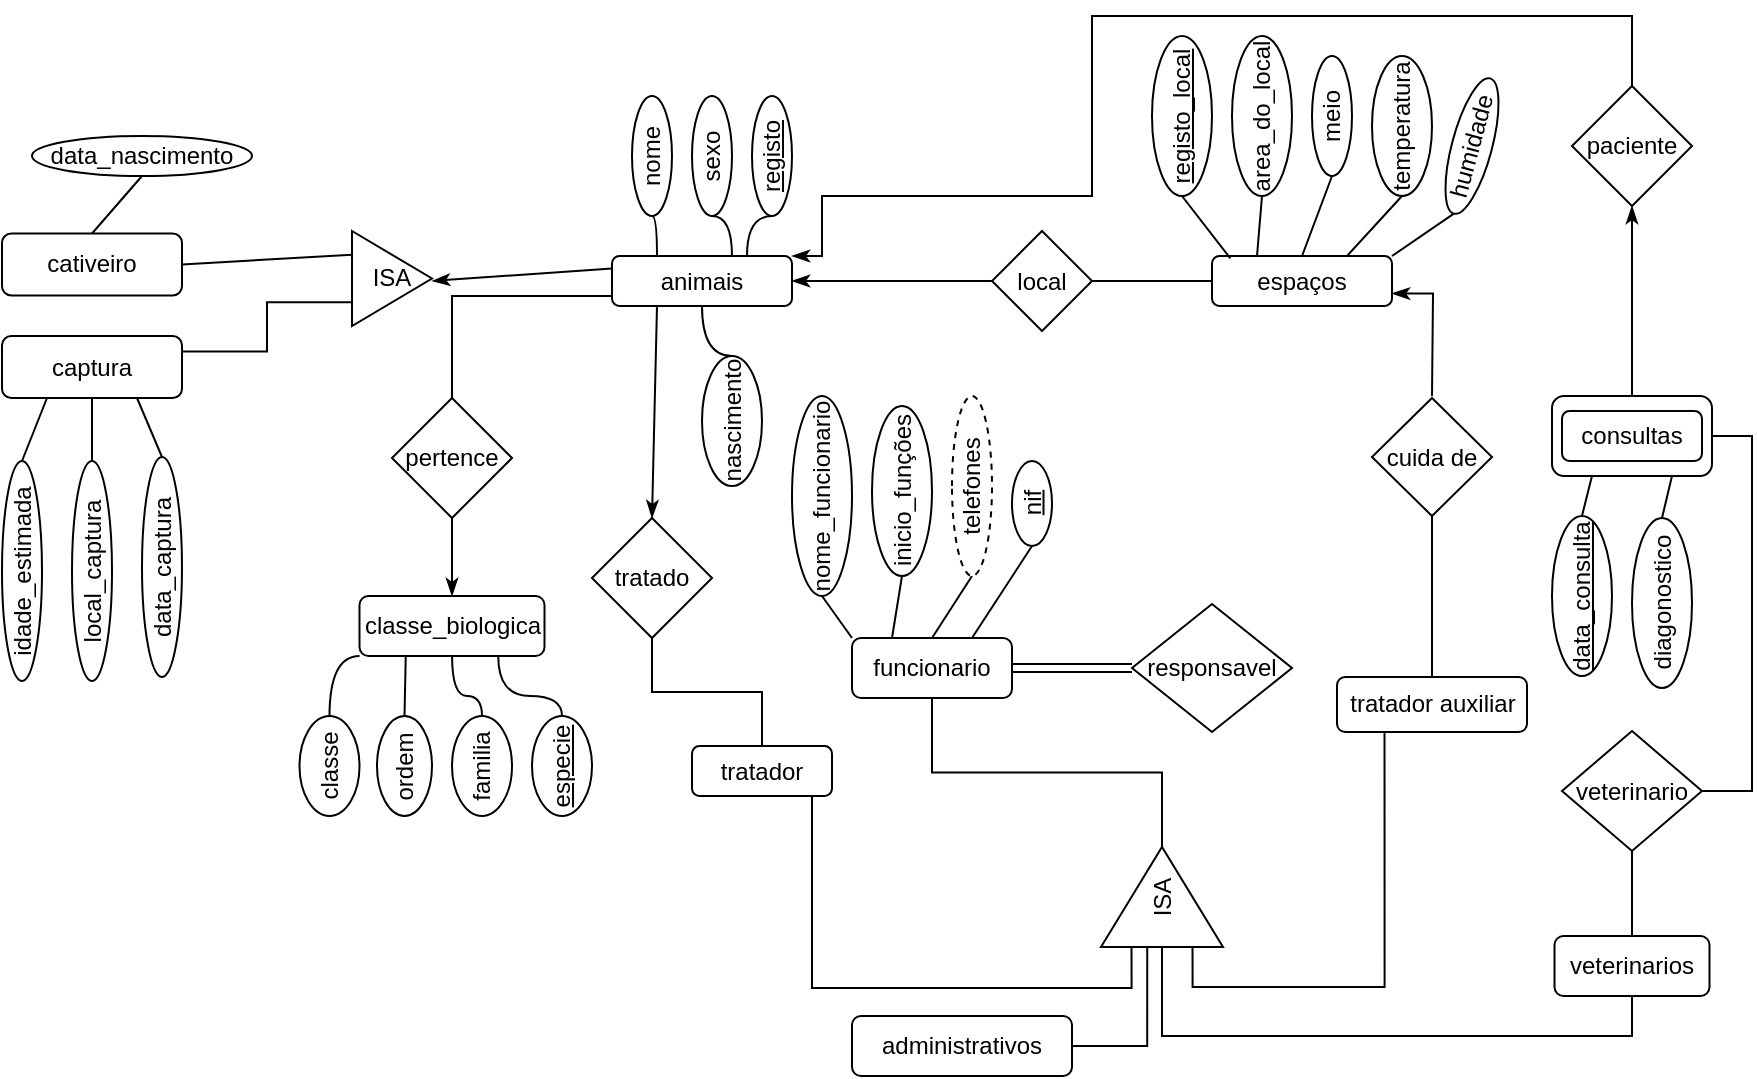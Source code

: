<mxfile version="16.2.2" type="github">
  <diagram id="R2lEEEUBdFMjLlhIrx00" name="Page-1">
    <mxGraphModel dx="1038" dy="584" grid="1" gridSize="10" guides="1" tooltips="1" connect="1" arrows="1" fold="1" page="1" pageScale="1" pageWidth="850" pageHeight="1100" math="0" shadow="0" extFonts="Permanent Marker^https://fonts.googleapis.com/css?family=Permanent+Marker">
      <root>
        <mxCell id="0" />
        <mxCell id="1" parent="0" />
        <mxCell id="vuFR7_id6AdbgBqskeIv-7" style="edgeStyle=orthogonalEdgeStyle;rounded=0;orthogonalLoop=1;jettySize=auto;html=1;exitX=1;exitY=0.5;exitDx=0;exitDy=0;endArrow=none;endFill=0;curved=1;entryX=0.25;entryY=0;entryDx=0;entryDy=0;" parent="1" source="vuFR7_id6AdbgBqskeIv-2" target="vuFR7_id6AdbgBqskeIv-9" edge="1">
          <mxGeometry relative="1" as="geometry">
            <mxPoint x="380" y="130" as="targetPoint" />
          </mxGeometry>
        </mxCell>
        <mxCell id="vuFR7_id6AdbgBqskeIv-2" value="nome" style="ellipse;whiteSpace=wrap;html=1;rounded=1;direction=south;horizontal=0;" parent="1" vertex="1">
          <mxGeometry x="330" y="50" width="20" height="60" as="geometry" />
        </mxCell>
        <mxCell id="vuFR7_id6AdbgBqskeIv-6" style="edgeStyle=orthogonalEdgeStyle;rounded=0;orthogonalLoop=1;jettySize=auto;html=1;exitX=1;exitY=0.5;exitDx=0;exitDy=0;endArrow=none;endFill=0;curved=1;entryX=0.5;entryY=0;entryDx=0;entryDy=0;" parent="1" source="vuFR7_id6AdbgBqskeIv-3" edge="1">
          <mxGeometry relative="1" as="geometry">
            <mxPoint x="380" y="130" as="targetPoint" />
          </mxGeometry>
        </mxCell>
        <mxCell id="vuFR7_id6AdbgBqskeIv-3" value="sexo" style="ellipse;whiteSpace=wrap;html=1;rounded=1;fontStyle=0;direction=south;horizontal=0;" parent="1" vertex="1">
          <mxGeometry x="360" y="50" width="20" height="60" as="geometry" />
        </mxCell>
        <mxCell id="vuFR7_id6AdbgBqskeIv-5" style="edgeStyle=orthogonalEdgeStyle;rounded=0;orthogonalLoop=1;jettySize=auto;html=1;exitX=1;exitY=0.5;exitDx=0;exitDy=0;entryX=0.75;entryY=0;entryDx=0;entryDy=0;endArrow=none;endFill=0;curved=1;" parent="1" source="vuFR7_id6AdbgBqskeIv-4" target="vuFR7_id6AdbgBqskeIv-9" edge="1">
          <mxGeometry relative="1" as="geometry">
            <mxPoint x="380" y="130" as="targetPoint" />
          </mxGeometry>
        </mxCell>
        <mxCell id="vuFR7_id6AdbgBqskeIv-4" value="registo" style="ellipse;whiteSpace=wrap;html=1;rounded=1;fontStyle=4;direction=south;horizontal=0;" parent="1" vertex="1">
          <mxGeometry x="390" y="50" width="20" height="60" as="geometry" />
        </mxCell>
        <mxCell id="vuFR7_id6AdbgBqskeIv-12" style="rounded=0;orthogonalLoop=1;jettySize=auto;html=1;exitX=0;exitY=0.25;exitDx=0;exitDy=0;entryX=1;entryY=0.5;entryDx=0;entryDy=0;endArrow=classicThin;endFill=1;" parent="1" source="vuFR7_id6AdbgBqskeIv-9" edge="1">
          <mxGeometry relative="1" as="geometry">
            <mxPoint x="230" y="142.5" as="targetPoint" />
          </mxGeometry>
        </mxCell>
        <mxCell id="vuFR7_id6AdbgBqskeIv-62" style="edgeStyle=orthogonalEdgeStyle;rounded=0;orthogonalLoop=1;jettySize=auto;html=1;startArrow=none;startFill=0;endArrow=none;endFill=0;entryX=0;entryY=0.5;entryDx=0;entryDy=0;exitX=0.5;exitY=0;exitDx=0;exitDy=0;" parent="1" source="vuFR7_id6AdbgBqskeIv-61" target="vuFR7_id6AdbgBqskeIv-9" edge="1">
          <mxGeometry relative="1" as="geometry">
            <mxPoint x="300" y="210" as="sourcePoint" />
            <mxPoint x="330" y="150" as="targetPoint" />
            <Array as="points">
              <mxPoint x="240" y="150" />
              <mxPoint x="335" y="150" />
            </Array>
          </mxGeometry>
        </mxCell>
        <mxCell id="vuFR7_id6AdbgBqskeIv-74" style="rounded=0;orthogonalLoop=1;jettySize=auto;html=1;startArrow=classicThin;startFill=1;endArrow=none;endFill=0;entryX=0.25;entryY=1;entryDx=0;entryDy=0;exitX=0.5;exitY=0;exitDx=0;exitDy=0;" parent="1" source="vuFR7_id6AdbgBqskeIv-73" target="vuFR7_id6AdbgBqskeIv-9" edge="1">
          <mxGeometry relative="1" as="geometry">
            <mxPoint x="340" y="260" as="targetPoint" />
            <mxPoint x="310" y="180" as="sourcePoint" />
          </mxGeometry>
        </mxCell>
        <mxCell id="vuFR7_id6AdbgBqskeIv-9" value="animais" style="rounded=1;whiteSpace=wrap;html=1;" parent="1" vertex="1">
          <mxGeometry x="320" y="130" width="90" height="25" as="geometry" />
        </mxCell>
        <mxCell id="vuFR7_id6AdbgBqskeIv-20" style="edgeStyle=orthogonalEdgeStyle;curved=1;rounded=0;orthogonalLoop=1;jettySize=auto;html=1;exitX=0;exitY=0.5;exitDx=0;exitDy=0;entryX=0.5;entryY=1;entryDx=0;entryDy=0;endArrow=none;endFill=0;" parent="1" source="vuFR7_id6AdbgBqskeIv-19" target="vuFR7_id6AdbgBqskeIv-9" edge="1">
          <mxGeometry relative="1" as="geometry" />
        </mxCell>
        <mxCell id="vuFR7_id6AdbgBqskeIv-19" value="nascimento" style="ellipse;whiteSpace=wrap;html=1;rounded=1;direction=south;horizontal=0;" parent="1" vertex="1">
          <mxGeometry x="365" y="180" width="30" height="65" as="geometry" />
        </mxCell>
        <mxCell id="vuFR7_id6AdbgBqskeIv-25" style="edgeStyle=orthogonalEdgeStyle;rounded=0;orthogonalLoop=1;jettySize=auto;html=1;exitX=0;exitY=0.75;exitDx=0;exitDy=0;entryX=1;entryY=0.25;entryDx=0;entryDy=0;endArrow=none;endFill=0;" parent="1" source="vuFR7_id6AdbgBqskeIv-21" target="vuFR7_id6AdbgBqskeIv-24" edge="1">
          <mxGeometry relative="1" as="geometry" />
        </mxCell>
        <mxCell id="vuFR7_id6AdbgBqskeIv-21" value="ISA" style="triangle;whiteSpace=wrap;html=1;" parent="1" vertex="1">
          <mxGeometry x="190" y="117.5" width="40" height="47.5" as="geometry" />
        </mxCell>
        <mxCell id="vuFR7_id6AdbgBqskeIv-23" style="rounded=0;orthogonalLoop=1;jettySize=auto;html=1;exitX=1;exitY=0.5;exitDx=0;exitDy=0;entryX=0;entryY=0.25;entryDx=0;entryDy=0;endArrow=none;endFill=0;" parent="1" source="vuFR7_id6AdbgBqskeIv-22" target="vuFR7_id6AdbgBqskeIv-21" edge="1">
          <mxGeometry relative="1" as="geometry" />
        </mxCell>
        <mxCell id="vuFR7_id6AdbgBqskeIv-22" value="cativeiro" style="rounded=1;whiteSpace=wrap;html=1;" parent="1" vertex="1">
          <mxGeometry x="15" y="118.75" width="90" height="31" as="geometry" />
        </mxCell>
        <mxCell id="vuFR7_id6AdbgBqskeIv-24" value="captura" style="rounded=1;whiteSpace=wrap;html=1;" parent="1" vertex="1">
          <mxGeometry x="15" y="170" width="90" height="31" as="geometry" />
        </mxCell>
        <mxCell id="vuFR7_id6AdbgBqskeIv-28" style="rounded=0;orthogonalLoop=1;jettySize=auto;html=1;exitX=0.5;exitY=0;exitDx=0;exitDy=0;entryX=0.5;entryY=0;entryDx=0;entryDy=0;endArrow=none;endFill=0;" parent="1" source="vuFR7_id6AdbgBqskeIv-26" target="vuFR7_id6AdbgBqskeIv-22" edge="1">
          <mxGeometry relative="1" as="geometry" />
        </mxCell>
        <mxCell id="vuFR7_id6AdbgBqskeIv-26" value="data_nascimento" style="ellipse;whiteSpace=wrap;html=1;rounded=1;direction=south;horizontal=0;rotation=90;" parent="1" vertex="1">
          <mxGeometry x="75" y="25" width="20" height="110" as="geometry" />
        </mxCell>
        <mxCell id="vuFR7_id6AdbgBqskeIv-30" style="rounded=0;orthogonalLoop=1;jettySize=auto;html=1;exitX=0;exitY=0.5;exitDx=0;exitDy=0;entryX=0.25;entryY=1;entryDx=0;entryDy=0;endArrow=none;endFill=0;" parent="1" source="vuFR7_id6AdbgBqskeIv-29" target="vuFR7_id6AdbgBqskeIv-24" edge="1">
          <mxGeometry relative="1" as="geometry" />
        </mxCell>
        <mxCell id="vuFR7_id6AdbgBqskeIv-29" value="idade_estimada" style="ellipse;whiteSpace=wrap;html=1;rounded=1;direction=south;horizontal=0;rotation=0;" parent="1" vertex="1">
          <mxGeometry x="15" y="232.5" width="20" height="110" as="geometry" />
        </mxCell>
        <mxCell id="vuFR7_id6AdbgBqskeIv-32" style="rounded=0;orthogonalLoop=1;jettySize=auto;html=1;exitX=0;exitY=0.5;exitDx=0;exitDy=0;entryX=0.75;entryY=1;entryDx=0;entryDy=0;endArrow=none;endFill=0;" parent="1" source="vuFR7_id6AdbgBqskeIv-31" target="vuFR7_id6AdbgBqskeIv-24" edge="1">
          <mxGeometry relative="1" as="geometry" />
        </mxCell>
        <mxCell id="vuFR7_id6AdbgBqskeIv-31" value="data_captura" style="ellipse;whiteSpace=wrap;html=1;rounded=1;direction=south;horizontal=0;rotation=0;" parent="1" vertex="1">
          <mxGeometry x="85" y="230.5" width="20" height="110" as="geometry" />
        </mxCell>
        <mxCell id="vuFR7_id6AdbgBqskeIv-39" style="edgeStyle=orthogonalEdgeStyle;curved=1;rounded=0;orthogonalLoop=1;jettySize=auto;html=1;exitX=1;exitY=0.5;exitDx=0;exitDy=0;entryX=0;entryY=0.5;entryDx=0;entryDy=0;startArrow=none;startFill=0;endArrow=none;endFill=0;" parent="1" source="vuFR7_id6AdbgBqskeIv-33" target="vuFR7_id6AdbgBqskeIv-35" edge="1">
          <mxGeometry relative="1" as="geometry" />
        </mxCell>
        <mxCell id="vuFR7_id6AdbgBqskeIv-55" style="edgeStyle=orthogonalEdgeStyle;curved=1;rounded=0;orthogonalLoop=1;jettySize=auto;html=1;entryX=0;entryY=0.5;entryDx=0;entryDy=0;startArrow=classicThin;startFill=1;endArrow=none;endFill=0;exitX=1;exitY=0.5;exitDx=0;exitDy=0;" parent="1" source="vuFR7_id6AdbgBqskeIv-9" target="vuFR7_id6AdbgBqskeIv-33" edge="1">
          <mxGeometry relative="1" as="geometry">
            <mxPoint x="430" y="143" as="sourcePoint" />
          </mxGeometry>
        </mxCell>
        <mxCell id="vuFR7_id6AdbgBqskeIv-33" value="local" style="rhombus;whiteSpace=wrap;html=1;" parent="1" vertex="1">
          <mxGeometry x="510" y="117.5" width="50" height="50" as="geometry" />
        </mxCell>
        <mxCell id="vuFR7_id6AdbgBqskeIv-84" style="edgeStyle=orthogonalEdgeStyle;rounded=0;orthogonalLoop=1;jettySize=auto;html=1;exitX=1;exitY=0.75;exitDx=0;exitDy=0;startArrow=classicThin;startFill=1;endArrow=none;endFill=0;" parent="1" source="vuFR7_id6AdbgBqskeIv-35" edge="1">
          <mxGeometry relative="1" as="geometry">
            <mxPoint x="730" y="200" as="targetPoint" />
          </mxGeometry>
        </mxCell>
        <mxCell id="vuFR7_id6AdbgBqskeIv-35" value="espaços" style="rounded=1;whiteSpace=wrap;html=1;" parent="1" vertex="1">
          <mxGeometry x="620" y="130" width="90" height="25" as="geometry" />
        </mxCell>
        <mxCell id="vuFR7_id6AdbgBqskeIv-48" style="rounded=0;orthogonalLoop=1;jettySize=auto;html=1;exitX=0.5;exitY=1;exitDx=0;exitDy=0;entryX=0.102;entryY=0.048;entryDx=0;entryDy=0;entryPerimeter=0;startArrow=none;startFill=0;endArrow=none;endFill=0;" parent="1" source="vuFR7_id6AdbgBqskeIv-45" target="vuFR7_id6AdbgBqskeIv-35" edge="1">
          <mxGeometry relative="1" as="geometry" />
        </mxCell>
        <mxCell id="vuFR7_id6AdbgBqskeIv-45" value="registo_local" style="ellipse;rounded=1;flipV=1;flipH=1;direction=east;whiteSpace=wrap;html=1;horizontal=0;fontStyle=4" parent="1" vertex="1">
          <mxGeometry x="590" y="20" width="30" height="80" as="geometry" />
        </mxCell>
        <mxCell id="vuFR7_id6AdbgBqskeIv-50" style="rounded=0;orthogonalLoop=1;jettySize=auto;html=1;exitX=0.5;exitY=1;exitDx=0;exitDy=0;entryX=0.25;entryY=0;entryDx=0;entryDy=0;startArrow=none;startFill=0;endArrow=none;endFill=0;" parent="1" source="vuFR7_id6AdbgBqskeIv-46" target="vuFR7_id6AdbgBqskeIv-35" edge="1">
          <mxGeometry relative="1" as="geometry" />
        </mxCell>
        <mxCell id="vuFR7_id6AdbgBqskeIv-46" value="area_do_local" style="ellipse;rounded=1;flipV=1;flipH=1;direction=east;whiteSpace=wrap;html=1;horizontal=0;" parent="1" vertex="1">
          <mxGeometry x="630" y="20" width="30" height="80" as="geometry" />
        </mxCell>
        <mxCell id="vuFR7_id6AdbgBqskeIv-51" style="rounded=0;orthogonalLoop=1;jettySize=auto;html=1;exitX=0.5;exitY=1;exitDx=0;exitDy=0;entryX=0.5;entryY=0;entryDx=0;entryDy=0;startArrow=none;startFill=0;endArrow=none;endFill=0;" parent="1" source="vuFR7_id6AdbgBqskeIv-47" target="vuFR7_id6AdbgBqskeIv-35" edge="1">
          <mxGeometry relative="1" as="geometry" />
        </mxCell>
        <mxCell id="vuFR7_id6AdbgBqskeIv-47" value="meio" style="ellipse;rounded=1;flipV=1;flipH=1;direction=east;whiteSpace=wrap;html=1;horizontal=0;" parent="1" vertex="1">
          <mxGeometry x="670" y="30" width="20" height="60" as="geometry" />
        </mxCell>
        <mxCell id="vuFR7_id6AdbgBqskeIv-53" style="rounded=0;orthogonalLoop=1;jettySize=auto;html=1;exitX=0.5;exitY=1;exitDx=0;exitDy=0;entryX=0.75;entryY=0;entryDx=0;entryDy=0;startArrow=none;startFill=0;endArrow=none;endFill=0;" parent="1" source="vuFR7_id6AdbgBqskeIv-52" target="vuFR7_id6AdbgBqskeIv-35" edge="1">
          <mxGeometry relative="1" as="geometry" />
        </mxCell>
        <mxCell id="vuFR7_id6AdbgBqskeIv-52" value="temperatura" style="ellipse;rounded=1;flipV=1;flipH=1;direction=east;whiteSpace=wrap;html=1;horizontal=0;" parent="1" vertex="1">
          <mxGeometry x="700" y="30" width="30" height="70" as="geometry" />
        </mxCell>
        <mxCell id="vuFR7_id6AdbgBqskeIv-56" style="rounded=0;orthogonalLoop=1;jettySize=auto;html=1;exitX=0.5;exitY=1;exitDx=0;exitDy=0;startArrow=none;startFill=0;endArrow=none;endFill=0;" parent="1" source="vuFR7_id6AdbgBqskeIv-54" edge="1">
          <mxGeometry relative="1" as="geometry">
            <mxPoint x="710" y="130" as="targetPoint" />
          </mxGeometry>
        </mxCell>
        <mxCell id="vuFR7_id6AdbgBqskeIv-54" value="humidade" style="ellipse;rounded=1;flipV=1;flipH=1;direction=east;whiteSpace=wrap;html=1;horizontal=0;rotation=15;" parent="1" vertex="1">
          <mxGeometry x="740" y="40" width="20" height="70" as="geometry" />
        </mxCell>
        <mxCell id="vuFR7_id6AdbgBqskeIv-60" style="edgeStyle=orthogonalEdgeStyle;rounded=0;orthogonalLoop=1;jettySize=auto;html=1;entryX=0.5;entryY=0;entryDx=0;entryDy=0;startArrow=classicThin;startFill=1;endArrow=none;endFill=0;exitX=1;exitY=0;exitDx=0;exitDy=0;" parent="1" source="vuFR7_id6AdbgBqskeIv-9" target="vuFR7_id6AdbgBqskeIv-57" edge="1">
          <mxGeometry relative="1" as="geometry">
            <mxPoint x="560" y="220" as="sourcePoint" />
            <Array as="points">
              <mxPoint x="425" y="100" />
              <mxPoint x="560" y="100" />
              <mxPoint x="560" y="10" />
              <mxPoint x="830" y="10" />
            </Array>
          </mxGeometry>
        </mxCell>
        <mxCell id="vuFR7_id6AdbgBqskeIv-57" value="paciente" style="rhombus;whiteSpace=wrap;html=1;" parent="1" vertex="1">
          <mxGeometry x="800" y="45" width="60" height="60" as="geometry" />
        </mxCell>
        <mxCell id="vuFR7_id6AdbgBqskeIv-59" style="edgeStyle=orthogonalEdgeStyle;curved=1;rounded=0;orthogonalLoop=1;jettySize=auto;html=1;exitX=0.5;exitY=1;exitDx=0;exitDy=0;startArrow=classicThin;startFill=1;endArrow=none;endFill=0;entryX=0.5;entryY=0;entryDx=0;entryDy=0;" parent="1" source="vuFR7_id6AdbgBqskeIv-57" target="vuFR7_id6AdbgBqskeIv-58" edge="1">
          <mxGeometry relative="1" as="geometry">
            <mxPoint x="690" y="201" as="targetPoint" />
          </mxGeometry>
        </mxCell>
        <mxCell id="vuFR7_id6AdbgBqskeIv-64" style="edgeStyle=orthogonalEdgeStyle;curved=1;rounded=0;orthogonalLoop=1;jettySize=auto;html=1;entryX=0.5;entryY=1;entryDx=0;entryDy=0;startArrow=classicThin;startFill=1;endArrow=none;endFill=0;exitX=0.5;exitY=0;exitDx=0;exitDy=0;" parent="1" source="vuFR7_id6AdbgBqskeIv-63" target="vuFR7_id6AdbgBqskeIv-61" edge="1">
          <mxGeometry relative="1" as="geometry">
            <mxPoint x="170" y="260" as="sourcePoint" />
          </mxGeometry>
        </mxCell>
        <mxCell id="vuFR7_id6AdbgBqskeIv-61" value="pertence" style="rhombus;whiteSpace=wrap;html=1;" parent="1" vertex="1">
          <mxGeometry x="210" y="201" width="60" height="60" as="geometry" />
        </mxCell>
        <mxCell id="vuFR7_id6AdbgBqskeIv-69" style="edgeStyle=orthogonalEdgeStyle;curved=1;rounded=0;orthogonalLoop=1;jettySize=auto;html=1;exitX=0;exitY=1;exitDx=0;exitDy=0;entryX=0.5;entryY=0;entryDx=0;entryDy=0;startArrow=none;startFill=0;endArrow=none;endFill=0;" parent="1" source="vuFR7_id6AdbgBqskeIv-63" target="vuFR7_id6AdbgBqskeIv-65" edge="1">
          <mxGeometry relative="1" as="geometry" />
        </mxCell>
        <mxCell id="vuFR7_id6AdbgBqskeIv-70" style="edgeStyle=orthogonalEdgeStyle;curved=1;rounded=0;orthogonalLoop=1;jettySize=auto;html=1;exitX=0.25;exitY=1;exitDx=0;exitDy=0;entryX=0.5;entryY=0;entryDx=0;entryDy=0;startArrow=none;startFill=0;endArrow=none;endFill=0;" parent="1" source="vuFR7_id6AdbgBqskeIv-63" target="vuFR7_id6AdbgBqskeIv-66" edge="1">
          <mxGeometry relative="1" as="geometry" />
        </mxCell>
        <mxCell id="vuFR7_id6AdbgBqskeIv-71" style="edgeStyle=orthogonalEdgeStyle;curved=1;rounded=0;orthogonalLoop=1;jettySize=auto;html=1;entryX=0.5;entryY=0;entryDx=0;entryDy=0;startArrow=none;startFill=0;endArrow=none;endFill=0;" parent="1" source="vuFR7_id6AdbgBqskeIv-63" target="vuFR7_id6AdbgBqskeIv-67" edge="1">
          <mxGeometry relative="1" as="geometry" />
        </mxCell>
        <mxCell id="vuFR7_id6AdbgBqskeIv-72" style="edgeStyle=orthogonalEdgeStyle;curved=1;rounded=0;orthogonalLoop=1;jettySize=auto;html=1;exitX=0.75;exitY=1;exitDx=0;exitDy=0;entryX=0.5;entryY=0;entryDx=0;entryDy=0;startArrow=none;startFill=0;endArrow=none;endFill=0;" parent="1" source="vuFR7_id6AdbgBqskeIv-63" target="vuFR7_id6AdbgBqskeIv-68" edge="1">
          <mxGeometry relative="1" as="geometry" />
        </mxCell>
        <mxCell id="vuFR7_id6AdbgBqskeIv-63" value="classe_biologica" style="rounded=1;whiteSpace=wrap;html=1;" parent="1" vertex="1">
          <mxGeometry x="193.75" y="300" width="92.5" height="30" as="geometry" />
        </mxCell>
        <mxCell id="vuFR7_id6AdbgBqskeIv-65" value="classe" style="ellipse;rounded=1;flipV=1;flipH=1;direction=east;whiteSpace=wrap;html=1;horizontal=0;fontStyle=0" parent="1" vertex="1">
          <mxGeometry x="163.75" y="360" width="30" height="50" as="geometry" />
        </mxCell>
        <mxCell id="vuFR7_id6AdbgBqskeIv-66" value="ordem" style="ellipse;rounded=1;flipV=1;flipH=1;direction=east;whiteSpace=wrap;html=1;horizontal=0;" parent="1" vertex="1">
          <mxGeometry x="202.5" y="360" width="27.5" height="50" as="geometry" />
        </mxCell>
        <mxCell id="vuFR7_id6AdbgBqskeIv-67" value="familia" style="ellipse;rounded=1;flipV=1;flipH=1;direction=east;whiteSpace=wrap;html=1;horizontal=0;" parent="1" vertex="1">
          <mxGeometry x="240" y="360" width="30" height="50" as="geometry" />
        </mxCell>
        <mxCell id="vuFR7_id6AdbgBqskeIv-68" value="&lt;u&gt;especie&lt;/u&gt;" style="ellipse;rounded=1;flipV=1;flipH=1;direction=east;whiteSpace=wrap;html=1;horizontal=0;" parent="1" vertex="1">
          <mxGeometry x="280" y="360" width="30" height="50" as="geometry" />
        </mxCell>
        <mxCell id="vuFR7_id6AdbgBqskeIv-77" style="edgeStyle=orthogonalEdgeStyle;rounded=0;orthogonalLoop=1;jettySize=auto;html=1;exitX=0.5;exitY=1;exitDx=0;exitDy=0;entryX=0.5;entryY=0;entryDx=0;entryDy=0;startArrow=none;startFill=0;endArrow=none;endFill=0;" parent="1" source="vuFR7_id6AdbgBqskeIv-73" target="vuFR7_id6AdbgBqskeIv-76" edge="1">
          <mxGeometry relative="1" as="geometry" />
        </mxCell>
        <mxCell id="vuFR7_id6AdbgBqskeIv-73" value="tratado" style="rhombus;whiteSpace=wrap;html=1;" parent="1" vertex="1">
          <mxGeometry x="310" y="261" width="60" height="60" as="geometry" />
        </mxCell>
        <mxCell id="vuFR7_id6AdbgBqskeIv-81" style="edgeStyle=orthogonalEdgeStyle;rounded=0;orthogonalLoop=1;jettySize=auto;html=1;entryX=0.75;entryY=1;entryDx=0;entryDy=0;startArrow=none;startFill=0;endArrow=none;endFill=0;exitX=0;exitY=0.25;exitDx=0;exitDy=0;" parent="1" source="vuFR7_id6AdbgBqskeIv-80" target="vuFR7_id6AdbgBqskeIv-76" edge="1">
          <mxGeometry relative="1" as="geometry">
            <mxPoint x="595" y="540" as="sourcePoint" />
            <Array as="points">
              <mxPoint x="580" y="496" />
              <mxPoint x="420" y="496" />
              <mxPoint x="420" y="400" />
            </Array>
          </mxGeometry>
        </mxCell>
        <mxCell id="vuFR7_id6AdbgBqskeIv-76" value="tratador" style="rounded=1;whiteSpace=wrap;html=1;" parent="1" vertex="1">
          <mxGeometry x="360" y="375" width="70" height="25" as="geometry" />
        </mxCell>
        <mxCell id="vuFR7_id6AdbgBqskeIv-93" style="edgeStyle=orthogonalEdgeStyle;shape=link;curved=1;rounded=0;orthogonalLoop=1;jettySize=auto;html=1;exitX=1;exitY=0.5;exitDx=0;exitDy=0;entryX=0;entryY=0.5;entryDx=0;entryDy=0;startArrow=none;startFill=0;endArrow=none;endFill=0;" parent="1" source="vuFR7_id6AdbgBqskeIv-78" target="vuFR7_id6AdbgBqskeIv-92" edge="1">
          <mxGeometry relative="1" as="geometry" />
        </mxCell>
        <mxCell id="vuFR7_id6AdbgBqskeIv-78" value="funcionario" style="rounded=1;whiteSpace=wrap;html=1;" parent="1" vertex="1">
          <mxGeometry x="440" y="321" width="80" height="30" as="geometry" />
        </mxCell>
        <mxCell id="vuFR7_id6AdbgBqskeIv-82" style="edgeStyle=orthogonalEdgeStyle;rounded=0;orthogonalLoop=1;jettySize=auto;html=1;exitX=1;exitY=0.5;exitDx=0;exitDy=0;startArrow=none;startFill=0;endArrow=none;endFill=0;" parent="1" source="vuFR7_id6AdbgBqskeIv-80" target="vuFR7_id6AdbgBqskeIv-78" edge="1">
          <mxGeometry relative="1" as="geometry" />
        </mxCell>
        <mxCell id="vuFR7_id6AdbgBqskeIv-80" value="ISA" style="triangle;whiteSpace=wrap;html=1;rotation=-90;horizontal=1;" parent="1" vertex="1">
          <mxGeometry x="570" y="420" width="50" height="61" as="geometry" />
        </mxCell>
        <mxCell id="vuFR7_id6AdbgBqskeIv-86" style="rounded=0;orthogonalLoop=1;jettySize=auto;html=1;exitX=0.5;exitY=1;exitDx=0;exitDy=0;entryX=0.5;entryY=0;entryDx=0;entryDy=0;startArrow=none;startFill=0;endArrow=none;endFill=0;" parent="1" source="vuFR7_id6AdbgBqskeIv-83" target="vuFR7_id6AdbgBqskeIv-85" edge="1">
          <mxGeometry relative="1" as="geometry" />
        </mxCell>
        <mxCell id="vuFR7_id6AdbgBqskeIv-83" value="cuida de" style="rhombus;whiteSpace=wrap;html=1;" parent="1" vertex="1">
          <mxGeometry x="700" y="201" width="60" height="59" as="geometry" />
        </mxCell>
        <mxCell id="vuFR7_id6AdbgBqskeIv-87" style="edgeStyle=orthogonalEdgeStyle;rounded=0;orthogonalLoop=1;jettySize=auto;html=1;exitX=0.25;exitY=1;exitDx=0;exitDy=0;entryX=0;entryY=0.75;entryDx=0;entryDy=0;startArrow=none;startFill=0;endArrow=none;endFill=0;" parent="1" source="vuFR7_id6AdbgBqskeIv-85" target="vuFR7_id6AdbgBqskeIv-80" edge="1">
          <mxGeometry relative="1" as="geometry" />
        </mxCell>
        <mxCell id="vuFR7_id6AdbgBqskeIv-85" value="tratador auxiliar" style="rounded=1;whiteSpace=wrap;html=1;" parent="1" vertex="1">
          <mxGeometry x="682.5" y="340.5" width="95" height="27.5" as="geometry" />
        </mxCell>
        <mxCell id="vuFR7_id6AdbgBqskeIv-89" style="edgeStyle=orthogonalEdgeStyle;rounded=0;orthogonalLoop=1;jettySize=auto;html=1;exitX=1;exitY=0.5;exitDx=0;exitDy=0;startArrow=none;startFill=0;endArrow=none;endFill=0;entryX=1;entryY=0.5;entryDx=0;entryDy=0;" parent="1" source="vuFR7_id6AdbgBqskeIv-88" target="vuFR7_id6AdbgBqskeIv-90" edge="1">
          <mxGeometry relative="1" as="geometry">
            <mxPoint x="830" y="370" as="targetPoint" />
            <Array as="points">
              <mxPoint x="890" y="220" />
              <mxPoint x="890" y="398" />
            </Array>
          </mxGeometry>
        </mxCell>
        <mxCell id="vuFR7_id6AdbgBqskeIv-88" value="" style="rounded=1;whiteSpace=wrap;html=1;" parent="1" vertex="1">
          <mxGeometry x="790" y="200" width="80" height="40" as="geometry" />
        </mxCell>
        <mxCell id="vuFR7_id6AdbgBqskeIv-58" value="consultas" style="rounded=1;whiteSpace=wrap;html=1;" parent="1" vertex="1">
          <mxGeometry x="795" y="207.5" width="70" height="25" as="geometry" />
        </mxCell>
        <mxCell id="vuFR7_id6AdbgBqskeIv-103" style="edgeStyle=orthogonalEdgeStyle;curved=1;rounded=0;orthogonalLoop=1;jettySize=auto;html=1;exitX=0.5;exitY=1;exitDx=0;exitDy=0;entryX=0.5;entryY=0;entryDx=0;entryDy=0;startArrow=none;startFill=0;endArrow=none;endFill=0;" parent="1" source="vuFR7_id6AdbgBqskeIv-90" target="vuFR7_id6AdbgBqskeIv-102" edge="1">
          <mxGeometry relative="1" as="geometry" />
        </mxCell>
        <mxCell id="vuFR7_id6AdbgBqskeIv-90" value="veterinario" style="rhombus;whiteSpace=wrap;html=1;" parent="1" vertex="1">
          <mxGeometry x="795" y="367.5" width="70" height="60" as="geometry" />
        </mxCell>
        <mxCell id="vuFR7_id6AdbgBqskeIv-92" value="responsavel" style="rhombus;whiteSpace=wrap;html=1;" parent="1" vertex="1">
          <mxGeometry x="580" y="304" width="80" height="64" as="geometry" />
        </mxCell>
        <mxCell id="vuFR7_id6AdbgBqskeIv-95" style="rounded=0;orthogonalLoop=1;jettySize=auto;html=1;exitX=0.5;exitY=1;exitDx=0;exitDy=0;entryX=0;entryY=0;entryDx=0;entryDy=0;startArrow=none;startFill=0;endArrow=none;endFill=0;" parent="1" source="vuFR7_id6AdbgBqskeIv-94" target="vuFR7_id6AdbgBqskeIv-78" edge="1">
          <mxGeometry relative="1" as="geometry" />
        </mxCell>
        <mxCell id="vuFR7_id6AdbgBqskeIv-94" value="nome_funcionario" style="ellipse;rounded=1;flipV=1;flipH=1;direction=east;whiteSpace=wrap;html=1;horizontal=0;fontStyle=0" parent="1" vertex="1">
          <mxGeometry x="410" y="200" width="30" height="100" as="geometry" />
        </mxCell>
        <mxCell id="vuFR7_id6AdbgBqskeIv-97" style="rounded=0;orthogonalLoop=1;jettySize=auto;html=1;exitX=0.5;exitY=1;exitDx=0;exitDy=0;entryX=0.25;entryY=0;entryDx=0;entryDy=0;startArrow=none;startFill=0;endArrow=none;endFill=0;" parent="1" source="vuFR7_id6AdbgBqskeIv-96" target="vuFR7_id6AdbgBqskeIv-78" edge="1">
          <mxGeometry relative="1" as="geometry" />
        </mxCell>
        <mxCell id="vuFR7_id6AdbgBqskeIv-96" value="inicio_funções" style="ellipse;rounded=1;flipV=1;flipH=1;direction=east;whiteSpace=wrap;html=1;horizontal=0;" parent="1" vertex="1">
          <mxGeometry x="450" y="205" width="30" height="85" as="geometry" />
        </mxCell>
        <mxCell id="vuFR7_id6AdbgBqskeIv-99" style="rounded=0;orthogonalLoop=1;jettySize=auto;html=1;exitX=0.5;exitY=1;exitDx=0;exitDy=0;entryX=0.5;entryY=0;entryDx=0;entryDy=0;startArrow=none;startFill=0;endArrow=none;endFill=0;" parent="1" source="vuFR7_id6AdbgBqskeIv-98" target="vuFR7_id6AdbgBqskeIv-78" edge="1">
          <mxGeometry relative="1" as="geometry" />
        </mxCell>
        <mxCell id="vuFR7_id6AdbgBqskeIv-98" value="telefones" style="ellipse;rounded=1;flipV=1;flipH=1;direction=east;whiteSpace=wrap;html=1;horizontal=0;dashed=1;" parent="1" vertex="1">
          <mxGeometry x="490" y="200" width="20" height="90" as="geometry" />
        </mxCell>
        <mxCell id="vuFR7_id6AdbgBqskeIv-101" style="rounded=0;orthogonalLoop=1;jettySize=auto;html=1;exitX=0.5;exitY=1;exitDx=0;exitDy=0;entryX=0.75;entryY=0;entryDx=0;entryDy=0;startArrow=none;startFill=0;endArrow=none;endFill=0;" parent="1" source="vuFR7_id6AdbgBqskeIv-100" target="vuFR7_id6AdbgBqskeIv-78" edge="1">
          <mxGeometry relative="1" as="geometry" />
        </mxCell>
        <mxCell id="vuFR7_id6AdbgBqskeIv-100" value="nif" style="ellipse;rounded=1;flipV=1;flipH=1;direction=east;whiteSpace=wrap;html=1;horizontal=0;fontStyle=4" parent="1" vertex="1">
          <mxGeometry x="520" y="232.5" width="20" height="42.5" as="geometry" />
        </mxCell>
        <mxCell id="vuFR7_id6AdbgBqskeIv-104" style="edgeStyle=orthogonalEdgeStyle;rounded=0;orthogonalLoop=1;jettySize=auto;html=1;exitX=0.5;exitY=1;exitDx=0;exitDy=0;entryX=0;entryY=0.5;entryDx=0;entryDy=0;startArrow=none;startFill=0;endArrow=none;endFill=0;" parent="1" source="vuFR7_id6AdbgBqskeIv-102" target="vuFR7_id6AdbgBqskeIv-80" edge="1">
          <mxGeometry relative="1" as="geometry" />
        </mxCell>
        <mxCell id="vuFR7_id6AdbgBqskeIv-102" value="veterinarios" style="rounded=1;whiteSpace=wrap;html=1;" parent="1" vertex="1">
          <mxGeometry x="791.25" y="470" width="77.5" height="30" as="geometry" />
        </mxCell>
        <mxCell id="vuFR7_id6AdbgBqskeIv-107" style="rounded=0;orthogonalLoop=1;jettySize=auto;html=1;exitX=0.5;exitY=0;exitDx=0;exitDy=0;entryX=0.25;entryY=1;entryDx=0;entryDy=0;startArrow=none;startFill=0;endArrow=none;endFill=0;" parent="1" source="vuFR7_id6AdbgBqskeIv-105" target="vuFR7_id6AdbgBqskeIv-88" edge="1">
          <mxGeometry relative="1" as="geometry" />
        </mxCell>
        <mxCell id="vuFR7_id6AdbgBqskeIv-105" value="&lt;u&gt;data_consulta&lt;/u&gt;" style="ellipse;rounded=1;flipV=1;flipH=1;direction=east;whiteSpace=wrap;html=1;horizontal=0;" parent="1" vertex="1">
          <mxGeometry x="790" y="260" width="30" height="80" as="geometry" />
        </mxCell>
        <mxCell id="vuFR7_id6AdbgBqskeIv-108" style="rounded=0;orthogonalLoop=1;jettySize=auto;html=1;exitX=0.5;exitY=0;exitDx=0;exitDy=0;entryX=0.75;entryY=1;entryDx=0;entryDy=0;startArrow=none;startFill=0;endArrow=none;endFill=0;" parent="1" source="vuFR7_id6AdbgBqskeIv-106" target="vuFR7_id6AdbgBqskeIv-88" edge="1">
          <mxGeometry relative="1" as="geometry" />
        </mxCell>
        <mxCell id="vuFR7_id6AdbgBqskeIv-106" value="diagonostico" style="ellipse;rounded=1;flipV=1;flipH=1;direction=east;whiteSpace=wrap;html=1;horizontal=0;" parent="1" vertex="1">
          <mxGeometry x="830" y="261" width="30" height="85" as="geometry" />
        </mxCell>
        <mxCell id="tQQ_2valoBC6Q3yeQsjG-2" style="edgeStyle=orthogonalEdgeStyle;rounded=0;orthogonalLoop=1;jettySize=auto;html=1;entryX=0.5;entryY=1;entryDx=0;entryDy=0;endArrow=none;endFill=0;" parent="1" source="tQQ_2valoBC6Q3yeQsjG-1" target="vuFR7_id6AdbgBqskeIv-24" edge="1">
          <mxGeometry relative="1" as="geometry" />
        </mxCell>
        <mxCell id="tQQ_2valoBC6Q3yeQsjG-1" value="local_captura" style="ellipse;whiteSpace=wrap;html=1;rounded=1;direction=south;horizontal=0;rotation=0;" parent="1" vertex="1">
          <mxGeometry x="50" y="232.5" width="20" height="110" as="geometry" />
        </mxCell>
        <mxCell id="e5PpEHwDmtWBRTMHcPVE-4" style="edgeStyle=orthogonalEdgeStyle;rounded=0;orthogonalLoop=1;jettySize=auto;html=1;exitX=1;exitY=0.5;exitDx=0;exitDy=0;entryX=0.002;entryY=0.379;entryDx=0;entryDy=0;entryPerimeter=0;endArrow=none;endFill=0;" edge="1" parent="1" source="e5PpEHwDmtWBRTMHcPVE-1" target="vuFR7_id6AdbgBqskeIv-80">
          <mxGeometry relative="1" as="geometry" />
        </mxCell>
        <mxCell id="e5PpEHwDmtWBRTMHcPVE-1" value="administrativos" style="rounded=1;whiteSpace=wrap;html=1;" vertex="1" parent="1">
          <mxGeometry x="440" y="510" width="110" height="30" as="geometry" />
        </mxCell>
      </root>
    </mxGraphModel>
  </diagram>
</mxfile>
